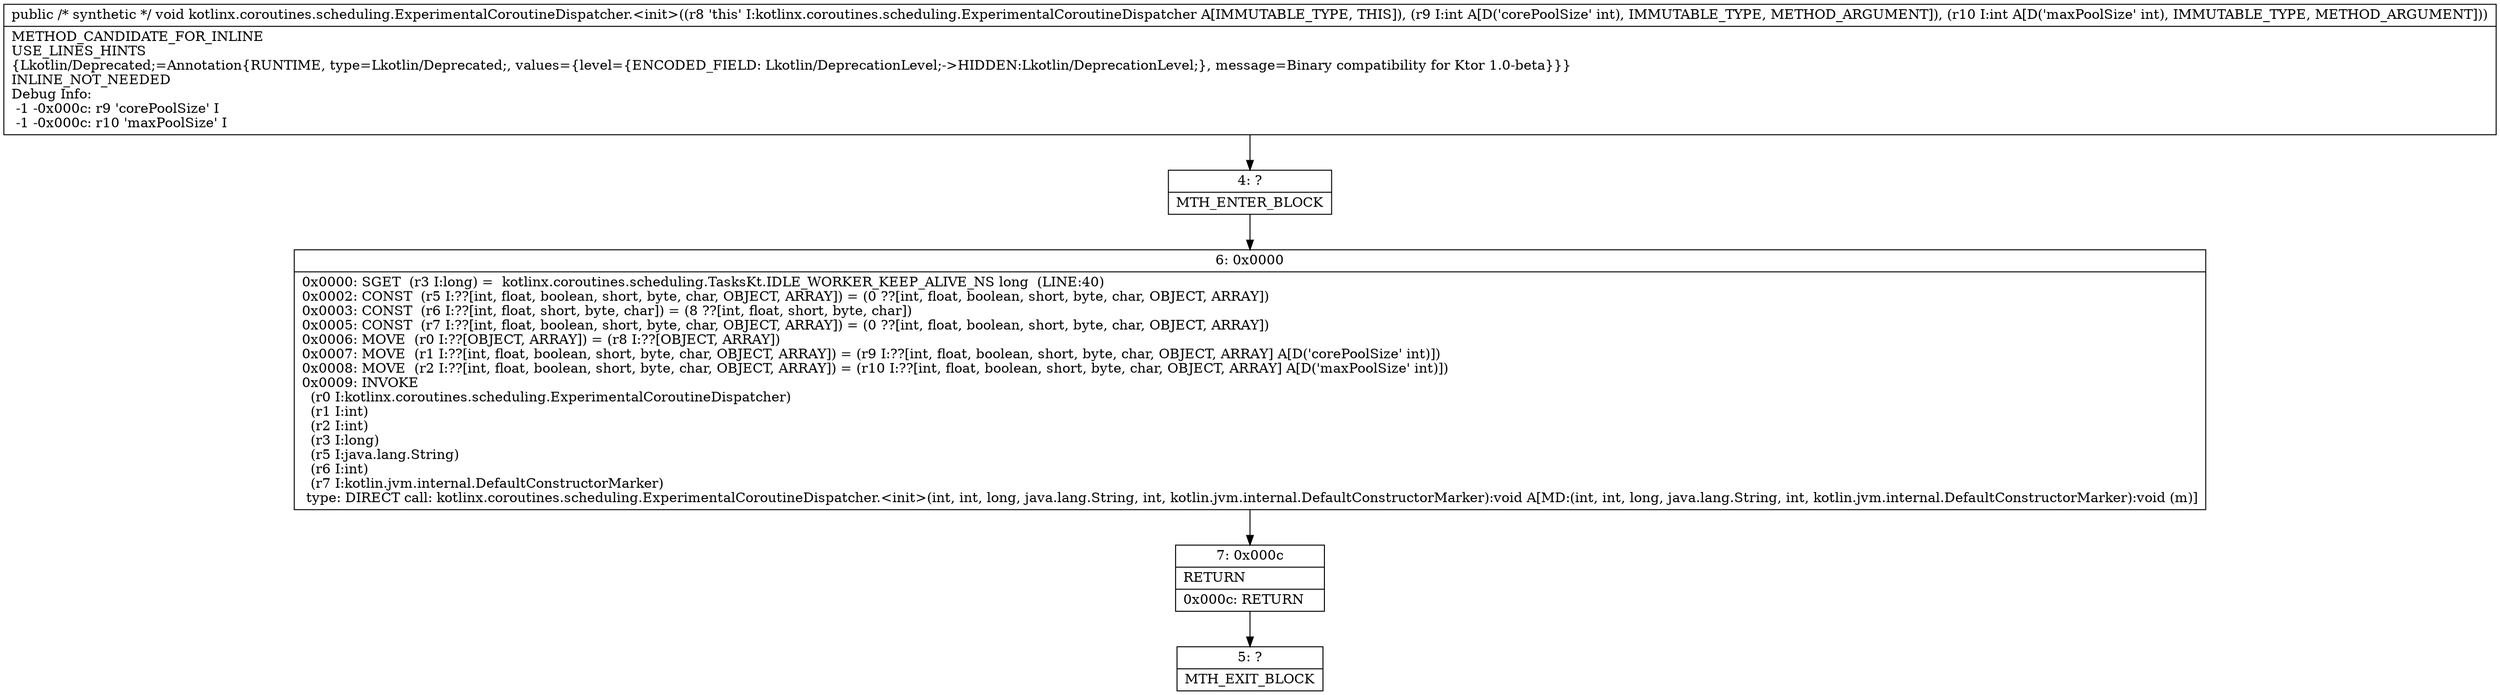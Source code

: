 digraph "CFG forkotlinx.coroutines.scheduling.ExperimentalCoroutineDispatcher.\<init\>(II)V" {
Node_4 [shape=record,label="{4\:\ ?|MTH_ENTER_BLOCK\l}"];
Node_6 [shape=record,label="{6\:\ 0x0000|0x0000: SGET  (r3 I:long) =  kotlinx.coroutines.scheduling.TasksKt.IDLE_WORKER_KEEP_ALIVE_NS long  (LINE:40)\l0x0002: CONST  (r5 I:??[int, float, boolean, short, byte, char, OBJECT, ARRAY]) = (0 ??[int, float, boolean, short, byte, char, OBJECT, ARRAY]) \l0x0003: CONST  (r6 I:??[int, float, short, byte, char]) = (8 ??[int, float, short, byte, char]) \l0x0005: CONST  (r7 I:??[int, float, boolean, short, byte, char, OBJECT, ARRAY]) = (0 ??[int, float, boolean, short, byte, char, OBJECT, ARRAY]) \l0x0006: MOVE  (r0 I:??[OBJECT, ARRAY]) = (r8 I:??[OBJECT, ARRAY]) \l0x0007: MOVE  (r1 I:??[int, float, boolean, short, byte, char, OBJECT, ARRAY]) = (r9 I:??[int, float, boolean, short, byte, char, OBJECT, ARRAY] A[D('corePoolSize' int)]) \l0x0008: MOVE  (r2 I:??[int, float, boolean, short, byte, char, OBJECT, ARRAY]) = (r10 I:??[int, float, boolean, short, byte, char, OBJECT, ARRAY] A[D('maxPoolSize' int)]) \l0x0009: INVOKE  \l  (r0 I:kotlinx.coroutines.scheduling.ExperimentalCoroutineDispatcher)\l  (r1 I:int)\l  (r2 I:int)\l  (r3 I:long)\l  (r5 I:java.lang.String)\l  (r6 I:int)\l  (r7 I:kotlin.jvm.internal.DefaultConstructorMarker)\l type: DIRECT call: kotlinx.coroutines.scheduling.ExperimentalCoroutineDispatcher.\<init\>(int, int, long, java.lang.String, int, kotlin.jvm.internal.DefaultConstructorMarker):void A[MD:(int, int, long, java.lang.String, int, kotlin.jvm.internal.DefaultConstructorMarker):void (m)]\l}"];
Node_7 [shape=record,label="{7\:\ 0x000c|RETURN\l|0x000c: RETURN   \l}"];
Node_5 [shape=record,label="{5\:\ ?|MTH_EXIT_BLOCK\l}"];
MethodNode[shape=record,label="{public \/* synthetic *\/ void kotlinx.coroutines.scheduling.ExperimentalCoroutineDispatcher.\<init\>((r8 'this' I:kotlinx.coroutines.scheduling.ExperimentalCoroutineDispatcher A[IMMUTABLE_TYPE, THIS]), (r9 I:int A[D('corePoolSize' int), IMMUTABLE_TYPE, METHOD_ARGUMENT]), (r10 I:int A[D('maxPoolSize' int), IMMUTABLE_TYPE, METHOD_ARGUMENT]))  | METHOD_CANDIDATE_FOR_INLINE\lUSE_LINES_HINTS\l\{Lkotlin\/Deprecated;=Annotation\{RUNTIME, type=Lkotlin\/Deprecated;, values=\{level=\{ENCODED_FIELD: Lkotlin\/DeprecationLevel;\-\>HIDDEN:Lkotlin\/DeprecationLevel;\}, message=Binary compatibility for Ktor 1.0\-beta\}\}\}\lINLINE_NOT_NEEDED\lDebug Info:\l  \-1 \-0x000c: r9 'corePoolSize' I\l  \-1 \-0x000c: r10 'maxPoolSize' I\l}"];
MethodNode -> Node_4;Node_4 -> Node_6;
Node_6 -> Node_7;
Node_7 -> Node_5;
}

